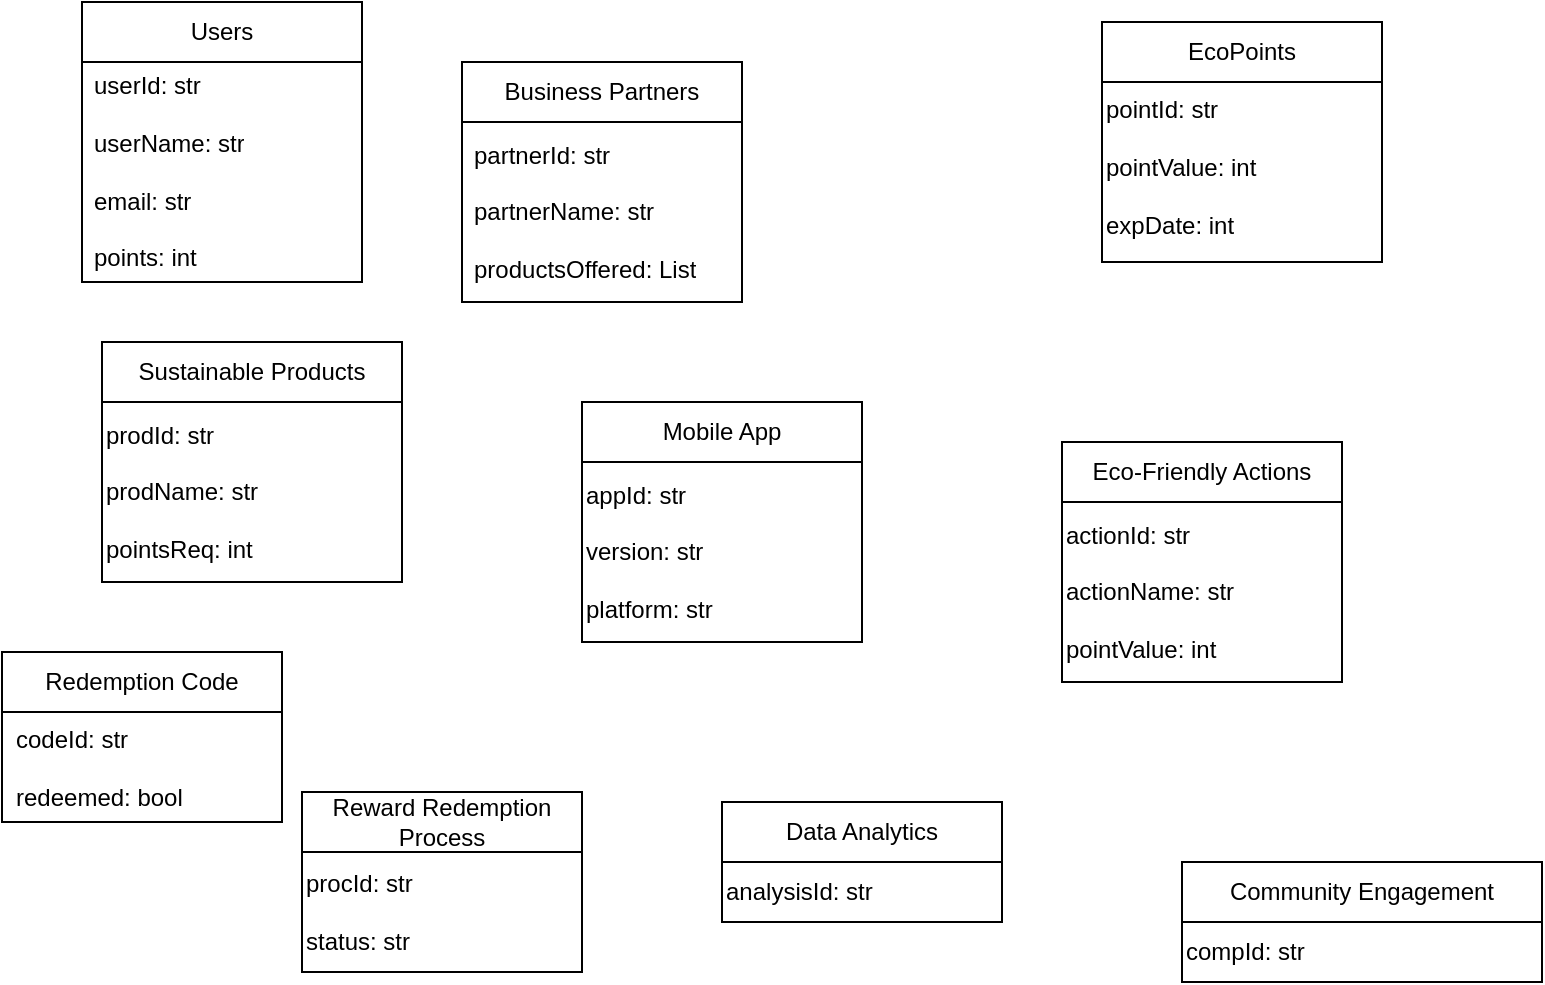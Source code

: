 <mxfile version="21.7.5" type="github">
  <diagram id="C5RBs43oDa-KdzZeNtuy" name="Page-1">
    <mxGraphModel dx="1434" dy="782" grid="1" gridSize="10" guides="1" tooltips="1" connect="1" arrows="1" fold="1" page="1" pageScale="1" pageWidth="827" pageHeight="1169" math="0" shadow="0">
      <root>
        <mxCell id="WIyWlLk6GJQsqaUBKTNV-0" />
        <mxCell id="WIyWlLk6GJQsqaUBKTNV-1" parent="WIyWlLk6GJQsqaUBKTNV-0" />
        <mxCell id="AbtniuSqo2BBkFu0wsz5-18" value="Users" style="swimlane;fontStyle=0;childLayout=stackLayout;horizontal=1;startSize=30;horizontalStack=0;resizeParent=1;resizeParentMax=0;resizeLast=0;collapsible=1;marginBottom=0;whiteSpace=wrap;html=1;" vertex="1" parent="WIyWlLk6GJQsqaUBKTNV-1">
          <mxGeometry x="80" y="120" width="140" height="140" as="geometry" />
        </mxCell>
        <mxCell id="AbtniuSqo2BBkFu0wsz5-19" value="&lt;div&gt;userId: str&lt;/div&gt;&lt;div&gt;&lt;br&gt;&lt;/div&gt;&lt;div&gt;userName: str&lt;/div&gt;&lt;div&gt;&lt;br&gt;&lt;/div&gt;&lt;div&gt;email: str&lt;/div&gt;&lt;div&gt;&lt;br&gt;&lt;/div&gt;&lt;div&gt;points: int&lt;/div&gt;" style="text;strokeColor=none;fillColor=none;align=left;verticalAlign=middle;spacingLeft=4;spacingRight=4;overflow=hidden;points=[[0,0.5],[1,0.5]];portConstraint=eastwest;rotatable=0;whiteSpace=wrap;html=1;" vertex="1" parent="AbtniuSqo2BBkFu0wsz5-18">
          <mxGeometry y="30" width="140" height="110" as="geometry" />
        </mxCell>
        <mxCell id="AbtniuSqo2BBkFu0wsz5-22" value="Business Partners" style="swimlane;fontStyle=0;childLayout=stackLayout;horizontal=1;startSize=30;horizontalStack=0;resizeParent=1;resizeParentMax=0;resizeLast=0;collapsible=1;marginBottom=0;whiteSpace=wrap;html=1;" vertex="1" parent="WIyWlLk6GJQsqaUBKTNV-1">
          <mxGeometry x="270" y="150" width="140" height="120" as="geometry" />
        </mxCell>
        <mxCell id="AbtniuSqo2BBkFu0wsz5-23" value="&lt;div&gt;partnerId: str&lt;/div&gt;&lt;div&gt;&lt;br&gt;&lt;/div&gt;&lt;div&gt;partnerName: str&lt;/div&gt;&lt;div&gt;&lt;br&gt;&lt;/div&gt;&lt;div&gt;productsOffered: List&lt;/div&gt;" style="text;strokeColor=none;fillColor=none;align=left;verticalAlign=middle;spacingLeft=4;spacingRight=4;overflow=hidden;points=[[0,0.5],[1,0.5]];portConstraint=eastwest;rotatable=0;whiteSpace=wrap;html=1;" vertex="1" parent="AbtniuSqo2BBkFu0wsz5-22">
          <mxGeometry y="30" width="140" height="90" as="geometry" />
        </mxCell>
        <mxCell id="AbtniuSqo2BBkFu0wsz5-24" value="Sustainable Products" style="swimlane;fontStyle=0;childLayout=stackLayout;horizontal=1;startSize=30;horizontalStack=0;resizeParent=1;resizeParentMax=0;resizeLast=0;collapsible=1;marginBottom=0;whiteSpace=wrap;html=1;" vertex="1" parent="WIyWlLk6GJQsqaUBKTNV-1">
          <mxGeometry x="90" y="290" width="150" height="120" as="geometry" />
        </mxCell>
        <mxCell id="AbtniuSqo2BBkFu0wsz5-34" value="&lt;div&gt;prodId: str&lt;/div&gt;&lt;div&gt;&lt;br&gt;&lt;/div&gt;&lt;div&gt;prodName: str&lt;/div&gt;&lt;div&gt;&lt;br&gt;&lt;/div&gt;&lt;div&gt;pointsReq: int&lt;/div&gt;" style="text;html=1;align=left;verticalAlign=middle;resizable=0;points=[];autosize=1;strokeColor=none;fillColor=none;" vertex="1" parent="AbtniuSqo2BBkFu0wsz5-24">
          <mxGeometry y="30" width="150" height="90" as="geometry" />
        </mxCell>
        <mxCell id="AbtniuSqo2BBkFu0wsz5-26" value="Mobile App" style="swimlane;fontStyle=0;childLayout=stackLayout;horizontal=1;startSize=30;horizontalStack=0;resizeParent=1;resizeParentMax=0;resizeLast=0;collapsible=1;marginBottom=0;whiteSpace=wrap;html=1;" vertex="1" parent="WIyWlLk6GJQsqaUBKTNV-1">
          <mxGeometry x="330" y="320" width="140" height="120" as="geometry" />
        </mxCell>
        <mxCell id="AbtniuSqo2BBkFu0wsz5-35" value="&lt;div&gt;appId: str&lt;/div&gt;&lt;div&gt;&lt;br&gt;&lt;/div&gt;&lt;div&gt;version: str&lt;/div&gt;&lt;div&gt;&lt;br&gt;&lt;/div&gt;&lt;div&gt;platform: str&lt;/div&gt;" style="text;html=1;align=left;verticalAlign=middle;resizable=0;points=[];autosize=1;strokeColor=none;fillColor=none;" vertex="1" parent="AbtniuSqo2BBkFu0wsz5-26">
          <mxGeometry y="30" width="140" height="90" as="geometry" />
        </mxCell>
        <mxCell id="AbtniuSqo2BBkFu0wsz5-27" value="Eco-Friendly Actions" style="swimlane;fontStyle=0;childLayout=stackLayout;horizontal=1;startSize=30;horizontalStack=0;resizeParent=1;resizeParentMax=0;resizeLast=0;collapsible=1;marginBottom=0;whiteSpace=wrap;html=1;" vertex="1" parent="WIyWlLk6GJQsqaUBKTNV-1">
          <mxGeometry x="570" y="340" width="140" height="120" as="geometry" />
        </mxCell>
        <mxCell id="AbtniuSqo2BBkFu0wsz5-36" value="&lt;div&gt;actionId: str&lt;/div&gt;&lt;div&gt;&lt;br&gt;&lt;/div&gt;&lt;div&gt;actionName: str&lt;/div&gt;&lt;div&gt;&lt;br&gt;&lt;/div&gt;&lt;div&gt;pointValue: int&lt;/div&gt;" style="text;html=1;align=left;verticalAlign=middle;resizable=0;points=[];autosize=1;strokeColor=none;fillColor=none;" vertex="1" parent="AbtniuSqo2BBkFu0wsz5-27">
          <mxGeometry y="30" width="140" height="90" as="geometry" />
        </mxCell>
        <mxCell id="AbtniuSqo2BBkFu0wsz5-28" value="Reward Redemption Process" style="swimlane;fontStyle=0;childLayout=stackLayout;horizontal=1;startSize=30;horizontalStack=0;resizeParent=1;resizeParentMax=0;resizeLast=0;collapsible=1;marginBottom=0;whiteSpace=wrap;html=1;" vertex="1" parent="WIyWlLk6GJQsqaUBKTNV-1">
          <mxGeometry x="190" y="515" width="140" height="90" as="geometry" />
        </mxCell>
        <mxCell id="AbtniuSqo2BBkFu0wsz5-38" value="&lt;div&gt;procId: str&lt;/div&gt;&lt;div&gt;&lt;br&gt;&lt;/div&gt;&lt;div&gt;status: str&lt;/div&gt;" style="text;html=1;align=left;verticalAlign=middle;resizable=0;points=[];autosize=1;strokeColor=none;fillColor=none;" vertex="1" parent="AbtniuSqo2BBkFu0wsz5-28">
          <mxGeometry y="30" width="140" height="60" as="geometry" />
        </mxCell>
        <mxCell id="AbtniuSqo2BBkFu0wsz5-29" value="Data Analytics" style="swimlane;fontStyle=0;childLayout=stackLayout;horizontal=1;startSize=30;horizontalStack=0;resizeParent=1;resizeParentMax=0;resizeLast=0;collapsible=1;marginBottom=0;whiteSpace=wrap;html=1;" vertex="1" parent="WIyWlLk6GJQsqaUBKTNV-1">
          <mxGeometry x="400" y="520" width="140" height="60" as="geometry" />
        </mxCell>
        <mxCell id="AbtniuSqo2BBkFu0wsz5-39" value="analysisId: str" style="text;html=1;align=left;verticalAlign=middle;resizable=0;points=[];autosize=1;strokeColor=none;fillColor=none;" vertex="1" parent="AbtniuSqo2BBkFu0wsz5-29">
          <mxGeometry y="30" width="140" height="30" as="geometry" />
        </mxCell>
        <mxCell id="AbtniuSqo2BBkFu0wsz5-30" value="Community Engagement" style="swimlane;fontStyle=0;childLayout=stackLayout;horizontal=1;startSize=30;horizontalStack=0;resizeParent=1;resizeParentMax=0;resizeLast=0;collapsible=1;marginBottom=0;whiteSpace=wrap;html=1;" vertex="1" parent="WIyWlLk6GJQsqaUBKTNV-1">
          <mxGeometry x="630" y="550" width="180" height="60" as="geometry" />
        </mxCell>
        <mxCell id="AbtniuSqo2BBkFu0wsz5-40" value="compId: str" style="text;html=1;align=left;verticalAlign=middle;resizable=0;points=[];autosize=1;strokeColor=none;fillColor=none;" vertex="1" parent="AbtniuSqo2BBkFu0wsz5-30">
          <mxGeometry y="30" width="180" height="30" as="geometry" />
        </mxCell>
        <mxCell id="AbtniuSqo2BBkFu0wsz5-31" value="Redemption Code" style="swimlane;fontStyle=0;childLayout=stackLayout;horizontal=1;startSize=30;horizontalStack=0;resizeParent=1;resizeParentMax=0;resizeLast=0;collapsible=1;marginBottom=0;whiteSpace=wrap;html=1;" vertex="1" parent="WIyWlLk6GJQsqaUBKTNV-1">
          <mxGeometry x="40" y="445" width="140" height="85" as="geometry" />
        </mxCell>
        <mxCell id="AbtniuSqo2BBkFu0wsz5-32" value="EcoPoints" style="swimlane;fontStyle=0;childLayout=stackLayout;horizontal=1;startSize=30;horizontalStack=0;resizeParent=1;resizeParentMax=0;resizeLast=0;collapsible=1;marginBottom=0;whiteSpace=wrap;html=1;" vertex="1" parent="WIyWlLk6GJQsqaUBKTNV-1">
          <mxGeometry x="590" y="130" width="140" height="120" as="geometry" />
        </mxCell>
        <mxCell id="AbtniuSqo2BBkFu0wsz5-33" value="pointId: str&lt;br&gt;&lt;br&gt;pointValue: int&lt;br&gt;&lt;br&gt;expDate: int" style="text;whiteSpace=wrap;html=1;" vertex="1" parent="AbtniuSqo2BBkFu0wsz5-32">
          <mxGeometry y="30" width="140" height="90" as="geometry" />
        </mxCell>
        <mxCell id="AbtniuSqo2BBkFu0wsz5-37" value="&lt;div&gt;codeId: str&lt;/div&gt;&lt;div&gt;&lt;br&gt;&lt;/div&gt;&lt;div&gt;redeemed: bool&lt;/div&gt;" style="text;html=1;align=left;verticalAlign=middle;resizable=0;points=[];autosize=1;strokeColor=none;fillColor=none;" vertex="1" parent="WIyWlLk6GJQsqaUBKTNV-1">
          <mxGeometry x="45" y="473" width="110" height="60" as="geometry" />
        </mxCell>
      </root>
    </mxGraphModel>
  </diagram>
</mxfile>
